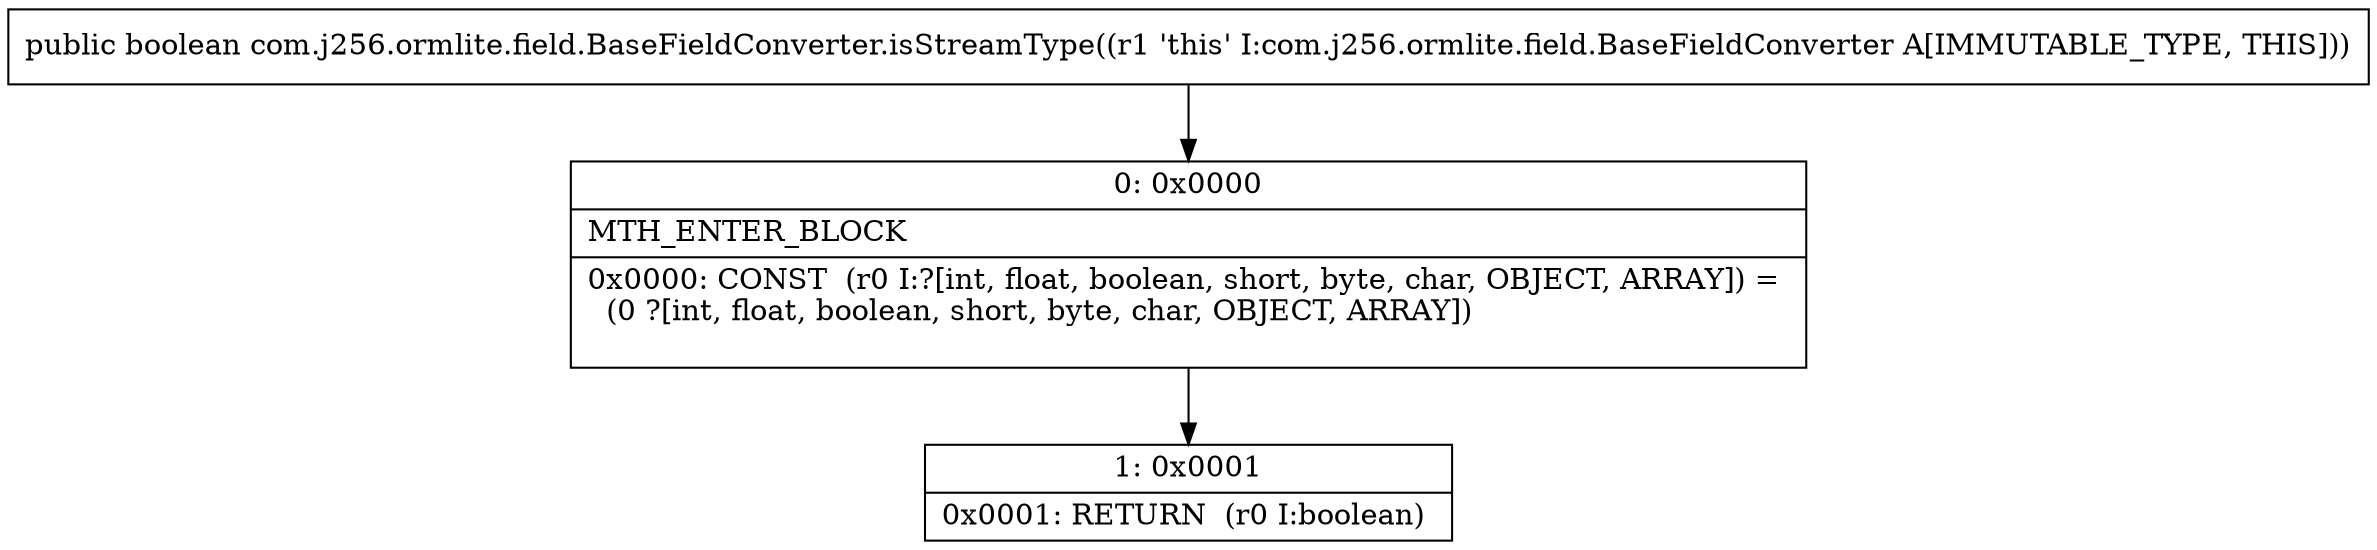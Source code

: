 digraph "CFG forcom.j256.ormlite.field.BaseFieldConverter.isStreamType()Z" {
Node_0 [shape=record,label="{0\:\ 0x0000|MTH_ENTER_BLOCK\l|0x0000: CONST  (r0 I:?[int, float, boolean, short, byte, char, OBJECT, ARRAY]) = \l  (0 ?[int, float, boolean, short, byte, char, OBJECT, ARRAY])\l \l}"];
Node_1 [shape=record,label="{1\:\ 0x0001|0x0001: RETURN  (r0 I:boolean) \l}"];
MethodNode[shape=record,label="{public boolean com.j256.ormlite.field.BaseFieldConverter.isStreamType((r1 'this' I:com.j256.ormlite.field.BaseFieldConverter A[IMMUTABLE_TYPE, THIS])) }"];
MethodNode -> Node_0;
Node_0 -> Node_1;
}

